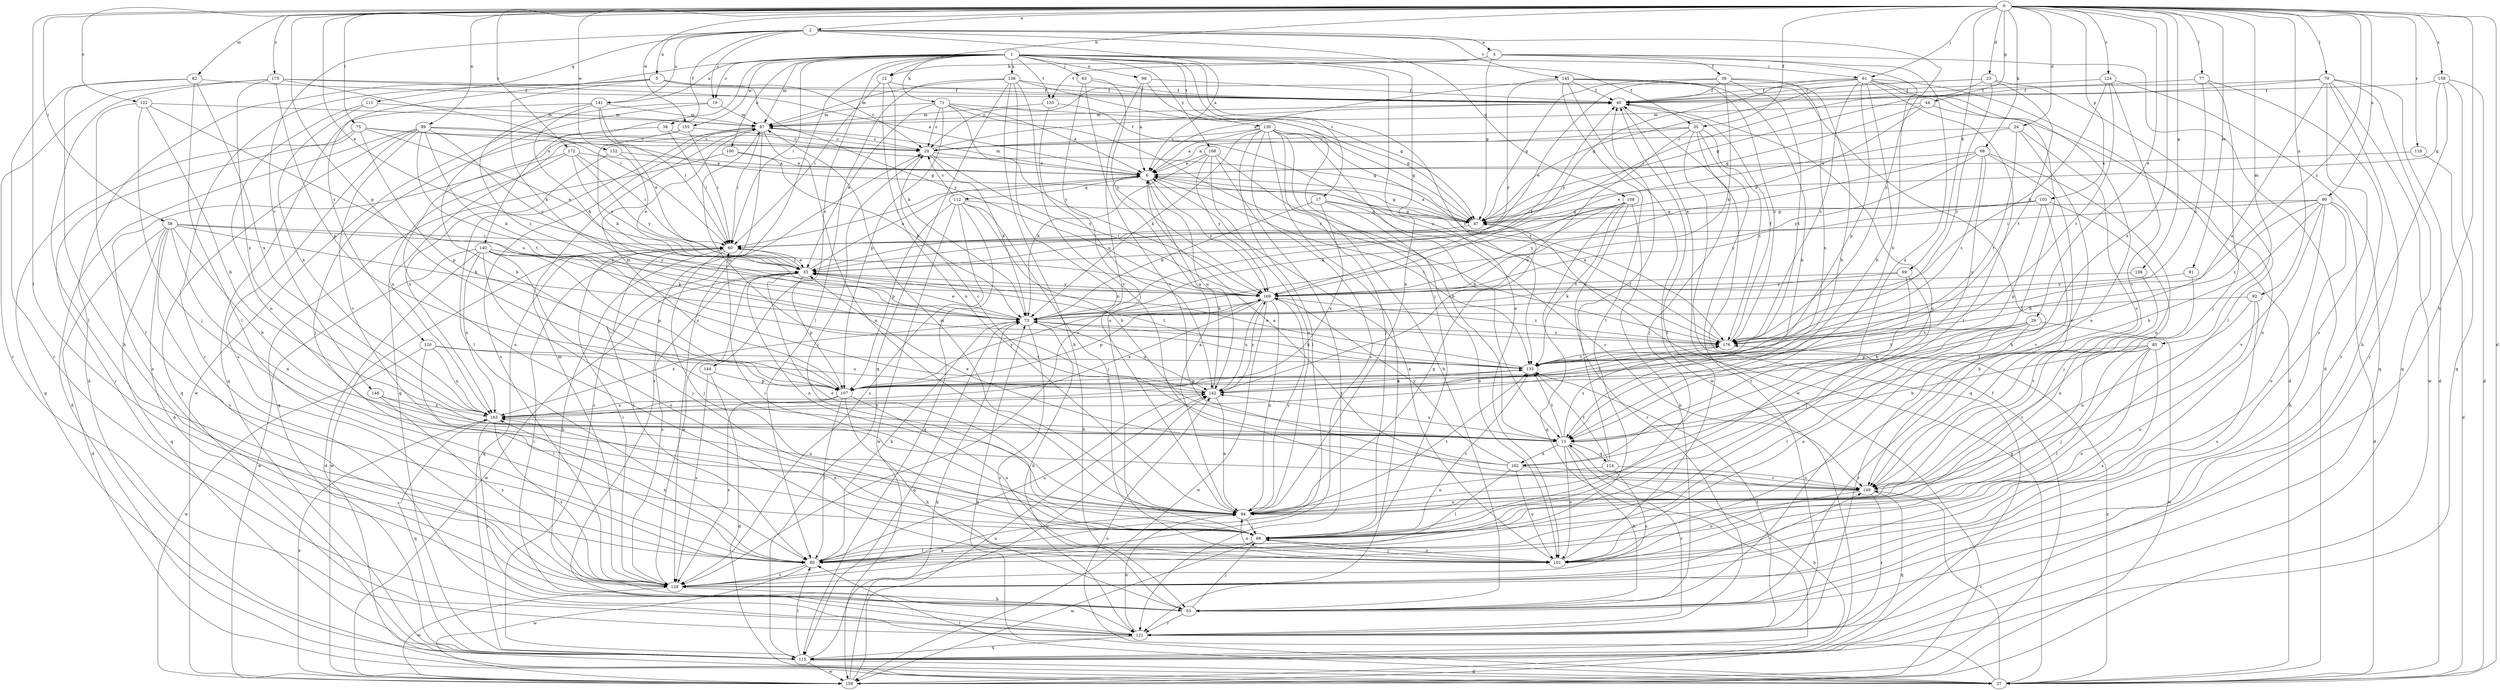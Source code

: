 strict digraph  {
0;
1;
2;
4;
5;
6;
12;
13;
17;
19;
20;
23;
24;
27;
29;
33;
35;
38;
39;
40;
44;
47;
53;
58;
60;
61;
63;
66;
68;
69;
71;
73;
75;
77;
79;
80;
81;
82;
85;
87;
89;
90;
92;
94;
98;
100;
101;
103;
106;
107;
108;
111;
112;
114;
115;
118;
120;
121;
122;
124;
128;
130;
133;
135;
136;
140;
141;
142;
144;
145;
148;
149;
152;
155;
156;
158;
162;
163;
168;
169;
172;
175;
176;
0 -> 2  [label=a];
0 -> 12  [label=b];
0 -> 23  [label=d];
0 -> 24  [label=d];
0 -> 27  [label=d];
0 -> 29  [label=e];
0 -> 33  [label=e];
0 -> 35  [label=f];
0 -> 44  [label=g];
0 -> 53  [label=h];
0 -> 58  [label=i];
0 -> 61  [label=j];
0 -> 68  [label=k];
0 -> 69  [label=k];
0 -> 75  [label=l];
0 -> 77  [label=l];
0 -> 79  [label=l];
0 -> 80  [label=l];
0 -> 81  [label=m];
0 -> 82  [label=m];
0 -> 85  [label=m];
0 -> 89  [label=n];
0 -> 90  [label=n];
0 -> 92  [label=n];
0 -> 103  [label=p];
0 -> 106  [label=p];
0 -> 107  [label=p];
0 -> 118  [label=r];
0 -> 122  [label=s];
0 -> 124  [label=s];
0 -> 152  [label=w];
0 -> 155  [label=w];
0 -> 158  [label=x];
0 -> 162  [label=x];
0 -> 172  [label=z];
0 -> 175  [label=z];
0 -> 176  [label=z];
1 -> 17  [label=c];
1 -> 19  [label=c];
1 -> 35  [label=f];
1 -> 60  [label=i];
1 -> 61  [label=j];
1 -> 63  [label=j];
1 -> 66  [label=j];
1 -> 71  [label=k];
1 -> 87  [label=m];
1 -> 94  [label=n];
1 -> 98  [label=o];
1 -> 100  [label=o];
1 -> 101  [label=o];
1 -> 120  [label=r];
1 -> 128  [label=s];
1 -> 130  [label=t];
1 -> 133  [label=t];
1 -> 136  [label=u];
1 -> 140  [label=u];
1 -> 141  [label=u];
1 -> 144  [label=v];
1 -> 155  [label=w];
1 -> 168  [label=y];
2 -> 4  [label=a];
2 -> 5  [label=a];
2 -> 6  [label=a];
2 -> 19  [label=c];
2 -> 38  [label=f];
2 -> 108  [label=q];
2 -> 111  [label=q];
2 -> 141  [label=u];
2 -> 145  [label=v];
2 -> 148  [label=v];
2 -> 176  [label=z];
4 -> 12  [label=b];
4 -> 13  [label=b];
4 -> 27  [label=d];
4 -> 39  [label=f];
4 -> 47  [label=g];
4 -> 133  [label=t];
4 -> 162  [label=x];
5 -> 20  [label=c];
5 -> 27  [label=d];
5 -> 40  [label=f];
5 -> 73  [label=k];
5 -> 121  [label=r];
5 -> 169  [label=y];
6 -> 47  [label=g];
6 -> 60  [label=i];
6 -> 87  [label=m];
6 -> 112  [label=q];
6 -> 135  [label=t];
6 -> 142  [label=u];
6 -> 169  [label=y];
12 -> 40  [label=f];
12 -> 60  [label=i];
12 -> 73  [label=k];
12 -> 94  [label=n];
13 -> 20  [label=c];
13 -> 53  [label=h];
13 -> 101  [label=o];
13 -> 114  [label=q];
13 -> 121  [label=r];
13 -> 135  [label=t];
13 -> 142  [label=u];
13 -> 162  [label=x];
13 -> 176  [label=z];
17 -> 47  [label=g];
17 -> 73  [label=k];
17 -> 101  [label=o];
17 -> 149  [label=v];
17 -> 163  [label=x];
19 -> 13  [label=b];
19 -> 87  [label=m];
19 -> 156  [label=w];
20 -> 6  [label=a];
20 -> 40  [label=f];
20 -> 66  [label=j];
20 -> 73  [label=k];
20 -> 169  [label=y];
23 -> 40  [label=f];
23 -> 47  [label=g];
23 -> 60  [label=i];
23 -> 80  [label=l];
23 -> 135  [label=t];
23 -> 176  [label=z];
24 -> 20  [label=c];
24 -> 33  [label=e];
24 -> 53  [label=h];
24 -> 135  [label=t];
24 -> 149  [label=v];
27 -> 47  [label=g];
27 -> 73  [label=k];
27 -> 80  [label=l];
27 -> 142  [label=u];
27 -> 149  [label=v];
27 -> 176  [label=z];
29 -> 80  [label=l];
29 -> 101  [label=o];
29 -> 107  [label=p];
29 -> 121  [label=r];
29 -> 135  [label=t];
29 -> 156  [label=w];
29 -> 176  [label=z];
33 -> 6  [label=a];
33 -> 60  [label=i];
33 -> 94  [label=n];
33 -> 107  [label=p];
33 -> 128  [label=s];
33 -> 135  [label=t];
33 -> 156  [label=w];
33 -> 169  [label=y];
35 -> 6  [label=a];
35 -> 20  [label=c];
35 -> 66  [label=j];
35 -> 115  [label=q];
35 -> 121  [label=r];
35 -> 142  [label=u];
35 -> 176  [label=z];
38 -> 20  [label=c];
38 -> 60  [label=i];
38 -> 66  [label=j];
39 -> 13  [label=b];
39 -> 33  [label=e];
39 -> 40  [label=f];
39 -> 47  [label=g];
39 -> 73  [label=k];
39 -> 135  [label=t];
39 -> 163  [label=x];
40 -> 87  [label=m];
40 -> 94  [label=n];
40 -> 156  [label=w];
44 -> 33  [label=e];
44 -> 47  [label=g];
44 -> 87  [label=m];
44 -> 101  [label=o];
47 -> 6  [label=a];
47 -> 60  [label=i];
53 -> 66  [label=j];
53 -> 121  [label=r];
58 -> 13  [label=b];
58 -> 27  [label=d];
58 -> 53  [label=h];
58 -> 60  [label=i];
58 -> 73  [label=k];
58 -> 94  [label=n];
58 -> 115  [label=q];
58 -> 128  [label=s];
58 -> 169  [label=y];
60 -> 33  [label=e];
60 -> 53  [label=h];
60 -> 66  [label=j];
60 -> 80  [label=l];
60 -> 115  [label=q];
60 -> 156  [label=w];
61 -> 13  [label=b];
61 -> 20  [label=c];
61 -> 27  [label=d];
61 -> 40  [label=f];
61 -> 66  [label=j];
61 -> 80  [label=l];
61 -> 101  [label=o];
61 -> 107  [label=p];
61 -> 169  [label=y];
61 -> 176  [label=z];
63 -> 40  [label=f];
63 -> 101  [label=o];
63 -> 149  [label=v];
63 -> 169  [label=y];
66 -> 60  [label=i];
66 -> 80  [label=l];
66 -> 101  [label=o];
66 -> 135  [label=t];
66 -> 156  [label=w];
66 -> 163  [label=x];
68 -> 6  [label=a];
68 -> 33  [label=e];
68 -> 94  [label=n];
68 -> 142  [label=u];
68 -> 149  [label=v];
68 -> 169  [label=y];
68 -> 176  [label=z];
69 -> 13  [label=b];
69 -> 66  [label=j];
69 -> 73  [label=k];
69 -> 169  [label=y];
71 -> 6  [label=a];
71 -> 20  [label=c];
71 -> 33  [label=e];
71 -> 47  [label=g];
71 -> 87  [label=m];
71 -> 107  [label=p];
71 -> 169  [label=y];
71 -> 176  [label=z];
73 -> 33  [label=e];
73 -> 40  [label=f];
73 -> 53  [label=h];
73 -> 115  [label=q];
73 -> 121  [label=r];
73 -> 142  [label=u];
73 -> 163  [label=x];
73 -> 176  [label=z];
75 -> 20  [label=c];
75 -> 33  [label=e];
75 -> 47  [label=g];
75 -> 107  [label=p];
75 -> 115  [label=q];
75 -> 121  [label=r];
77 -> 40  [label=f];
77 -> 66  [label=j];
77 -> 121  [label=r];
77 -> 176  [label=z];
79 -> 27  [label=d];
79 -> 40  [label=f];
79 -> 47  [label=g];
79 -> 115  [label=q];
79 -> 121  [label=r];
79 -> 128  [label=s];
79 -> 142  [label=u];
79 -> 156  [label=w];
80 -> 73  [label=k];
80 -> 128  [label=s];
80 -> 142  [label=u];
80 -> 156  [label=w];
80 -> 163  [label=x];
81 -> 94  [label=n];
81 -> 169  [label=y];
82 -> 40  [label=f];
82 -> 53  [label=h];
82 -> 80  [label=l];
82 -> 121  [label=r];
82 -> 163  [label=x];
85 -> 13  [label=b];
85 -> 66  [label=j];
85 -> 80  [label=l];
85 -> 101  [label=o];
85 -> 128  [label=s];
85 -> 135  [label=t];
85 -> 149  [label=v];
87 -> 20  [label=c];
87 -> 60  [label=i];
87 -> 80  [label=l];
87 -> 94  [label=n];
87 -> 115  [label=q];
87 -> 121  [label=r];
87 -> 128  [label=s];
89 -> 20  [label=c];
89 -> 27  [label=d];
89 -> 47  [label=g];
89 -> 73  [label=k];
89 -> 115  [label=q];
89 -> 128  [label=s];
89 -> 135  [label=t];
89 -> 149  [label=v];
89 -> 169  [label=y];
90 -> 13  [label=b];
90 -> 27  [label=d];
90 -> 47  [label=g];
90 -> 53  [label=h];
90 -> 60  [label=i];
90 -> 101  [label=o];
90 -> 149  [label=v];
90 -> 176  [label=z];
92 -> 73  [label=k];
92 -> 94  [label=n];
92 -> 101  [label=o];
92 -> 128  [label=s];
94 -> 6  [label=a];
94 -> 33  [label=e];
94 -> 47  [label=g];
94 -> 66  [label=j];
94 -> 87  [label=m];
94 -> 135  [label=t];
94 -> 169  [label=y];
98 -> 6  [label=a];
98 -> 40  [label=f];
98 -> 128  [label=s];
98 -> 135  [label=t];
100 -> 6  [label=a];
100 -> 73  [label=k];
100 -> 115  [label=q];
101 -> 6  [label=a];
101 -> 40  [label=f];
101 -> 66  [label=j];
101 -> 94  [label=n];
103 -> 47  [label=g];
103 -> 66  [label=j];
103 -> 107  [label=p];
103 -> 149  [label=v];
103 -> 169  [label=y];
106 -> 149  [label=v];
106 -> 169  [label=y];
107 -> 53  [label=h];
107 -> 80  [label=l];
107 -> 87  [label=m];
107 -> 101  [label=o];
107 -> 128  [label=s];
107 -> 135  [label=t];
107 -> 163  [label=x];
107 -> 169  [label=y];
108 -> 47  [label=g];
108 -> 53  [label=h];
108 -> 73  [label=k];
108 -> 115  [label=q];
108 -> 121  [label=r];
108 -> 135  [label=t];
108 -> 169  [label=y];
111 -> 87  [label=m];
111 -> 94  [label=n];
111 -> 163  [label=x];
112 -> 13  [label=b];
112 -> 20  [label=c];
112 -> 47  [label=g];
112 -> 66  [label=j];
112 -> 107  [label=p];
112 -> 115  [label=q];
112 -> 128  [label=s];
112 -> 156  [label=w];
114 -> 40  [label=f];
114 -> 94  [label=n];
114 -> 128  [label=s];
114 -> 135  [label=t];
114 -> 149  [label=v];
115 -> 20  [label=c];
115 -> 27  [label=d];
115 -> 80  [label=l];
115 -> 142  [label=u];
115 -> 156  [label=w];
118 -> 6  [label=a];
118 -> 27  [label=d];
120 -> 80  [label=l];
120 -> 135  [label=t];
120 -> 142  [label=u];
120 -> 156  [label=w];
120 -> 163  [label=x];
121 -> 60  [label=i];
121 -> 94  [label=n];
121 -> 115  [label=q];
121 -> 135  [label=t];
122 -> 13  [label=b];
122 -> 66  [label=j];
122 -> 80  [label=l];
122 -> 87  [label=m];
122 -> 142  [label=u];
124 -> 40  [label=f];
124 -> 73  [label=k];
124 -> 115  [label=q];
124 -> 135  [label=t];
124 -> 149  [label=v];
128 -> 33  [label=e];
128 -> 53  [label=h];
128 -> 60  [label=i];
128 -> 87  [label=m];
128 -> 94  [label=n];
128 -> 149  [label=v];
128 -> 156  [label=w];
130 -> 6  [label=a];
130 -> 13  [label=b];
130 -> 20  [label=c];
130 -> 47  [label=g];
130 -> 53  [label=h];
130 -> 66  [label=j];
130 -> 73  [label=k];
130 -> 80  [label=l];
130 -> 121  [label=r];
130 -> 128  [label=s];
130 -> 176  [label=z];
133 -> 87  [label=m];
133 -> 142  [label=u];
133 -> 176  [label=z];
135 -> 33  [label=e];
135 -> 73  [label=k];
135 -> 107  [label=p];
135 -> 142  [label=u];
136 -> 40  [label=f];
136 -> 47  [label=g];
136 -> 53  [label=h];
136 -> 80  [label=l];
136 -> 87  [label=m];
136 -> 94  [label=n];
136 -> 115  [label=q];
136 -> 149  [label=v];
140 -> 27  [label=d];
140 -> 33  [label=e];
140 -> 66  [label=j];
140 -> 73  [label=k];
140 -> 101  [label=o];
140 -> 107  [label=p];
140 -> 156  [label=w];
140 -> 163  [label=x];
141 -> 33  [label=e];
141 -> 60  [label=i];
141 -> 73  [label=k];
141 -> 87  [label=m];
141 -> 115  [label=q];
141 -> 176  [label=z];
142 -> 6  [label=a];
142 -> 87  [label=m];
142 -> 94  [label=n];
142 -> 163  [label=x];
142 -> 169  [label=y];
142 -> 176  [label=z];
144 -> 27  [label=d];
144 -> 107  [label=p];
144 -> 128  [label=s];
145 -> 6  [label=a];
145 -> 13  [label=b];
145 -> 40  [label=f];
145 -> 53  [label=h];
145 -> 80  [label=l];
145 -> 156  [label=w];
145 -> 169  [label=y];
145 -> 176  [label=z];
148 -> 94  [label=n];
148 -> 128  [label=s];
148 -> 163  [label=x];
149 -> 94  [label=n];
149 -> 101  [label=o];
149 -> 115  [label=q];
149 -> 121  [label=r];
152 -> 6  [label=a];
152 -> 33  [label=e];
152 -> 163  [label=x];
155 -> 20  [label=c];
155 -> 60  [label=i];
155 -> 73  [label=k];
155 -> 101  [label=o];
156 -> 13  [label=b];
156 -> 40  [label=f];
156 -> 73  [label=k];
156 -> 142  [label=u];
156 -> 163  [label=x];
158 -> 27  [label=d];
158 -> 40  [label=f];
158 -> 47  [label=g];
158 -> 53  [label=h];
158 -> 115  [label=q];
162 -> 6  [label=a];
162 -> 33  [label=e];
162 -> 80  [label=l];
162 -> 101  [label=o];
162 -> 149  [label=v];
162 -> 169  [label=y];
163 -> 13  [label=b];
163 -> 115  [label=q];
163 -> 121  [label=r];
163 -> 128  [label=s];
168 -> 6  [label=a];
168 -> 13  [label=b];
168 -> 73  [label=k];
168 -> 94  [label=n];
168 -> 121  [label=r];
168 -> 169  [label=y];
169 -> 73  [label=k];
169 -> 94  [label=n];
169 -> 107  [label=p];
169 -> 142  [label=u];
169 -> 156  [label=w];
169 -> 163  [label=x];
169 -> 176  [label=z];
172 -> 6  [label=a];
172 -> 33  [label=e];
172 -> 60  [label=i];
172 -> 128  [label=s];
172 -> 163  [label=x];
172 -> 169  [label=y];
175 -> 6  [label=a];
175 -> 40  [label=f];
175 -> 60  [label=i];
175 -> 80  [label=l];
175 -> 107  [label=p];
175 -> 121  [label=r];
175 -> 163  [label=x];
176 -> 6  [label=a];
176 -> 40  [label=f];
176 -> 135  [label=t];
}
